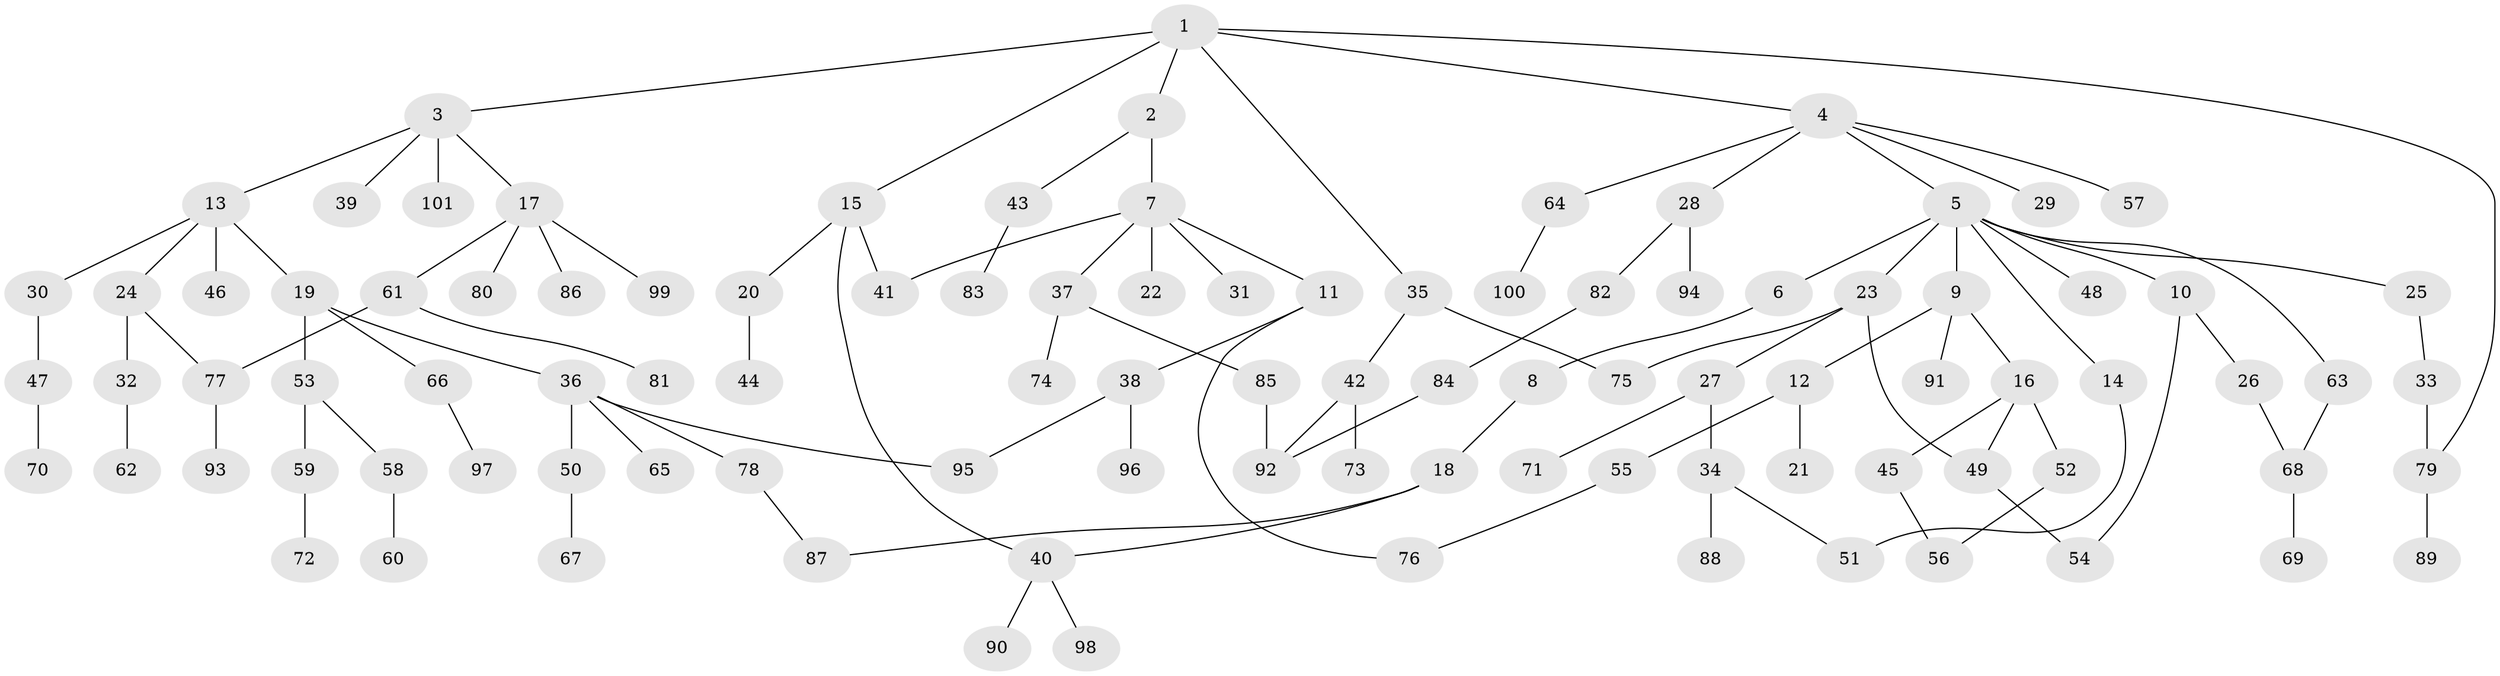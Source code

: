 // coarse degree distribution, {2: 0.26666666666666666, 1: 0.48333333333333334, 6: 0.03333333333333333, 4: 0.06666666666666667, 8: 0.016666666666666666, 7: 0.016666666666666666, 3: 0.06666666666666667, 5: 0.03333333333333333, 10: 0.016666666666666666}
// Generated by graph-tools (version 1.1) at 2025/44/03/04/25 21:44:46]
// undirected, 101 vertices, 115 edges
graph export_dot {
graph [start="1"]
  node [color=gray90,style=filled];
  1;
  2;
  3;
  4;
  5;
  6;
  7;
  8;
  9;
  10;
  11;
  12;
  13;
  14;
  15;
  16;
  17;
  18;
  19;
  20;
  21;
  22;
  23;
  24;
  25;
  26;
  27;
  28;
  29;
  30;
  31;
  32;
  33;
  34;
  35;
  36;
  37;
  38;
  39;
  40;
  41;
  42;
  43;
  44;
  45;
  46;
  47;
  48;
  49;
  50;
  51;
  52;
  53;
  54;
  55;
  56;
  57;
  58;
  59;
  60;
  61;
  62;
  63;
  64;
  65;
  66;
  67;
  68;
  69;
  70;
  71;
  72;
  73;
  74;
  75;
  76;
  77;
  78;
  79;
  80;
  81;
  82;
  83;
  84;
  85;
  86;
  87;
  88;
  89;
  90;
  91;
  92;
  93;
  94;
  95;
  96;
  97;
  98;
  99;
  100;
  101;
  1 -- 2;
  1 -- 3;
  1 -- 4;
  1 -- 15;
  1 -- 35;
  1 -- 79;
  2 -- 7;
  2 -- 43;
  3 -- 13;
  3 -- 17;
  3 -- 39;
  3 -- 101;
  4 -- 5;
  4 -- 28;
  4 -- 29;
  4 -- 57;
  4 -- 64;
  5 -- 6;
  5 -- 9;
  5 -- 10;
  5 -- 14;
  5 -- 23;
  5 -- 25;
  5 -- 48;
  5 -- 63;
  6 -- 8;
  7 -- 11;
  7 -- 22;
  7 -- 31;
  7 -- 37;
  7 -- 41;
  8 -- 18;
  9 -- 12;
  9 -- 16;
  9 -- 91;
  10 -- 26;
  10 -- 54;
  11 -- 38;
  11 -- 76;
  12 -- 21;
  12 -- 55;
  13 -- 19;
  13 -- 24;
  13 -- 30;
  13 -- 46;
  14 -- 51;
  15 -- 20;
  15 -- 41;
  15 -- 40;
  16 -- 45;
  16 -- 49;
  16 -- 52;
  17 -- 61;
  17 -- 80;
  17 -- 86;
  17 -- 99;
  18 -- 40;
  18 -- 87;
  19 -- 36;
  19 -- 53;
  19 -- 66;
  20 -- 44;
  23 -- 27;
  23 -- 49;
  23 -- 75;
  24 -- 32;
  24 -- 77;
  25 -- 33;
  26 -- 68;
  27 -- 34;
  27 -- 71;
  28 -- 82;
  28 -- 94;
  30 -- 47;
  32 -- 62;
  33 -- 79;
  34 -- 51;
  34 -- 88;
  35 -- 42;
  35 -- 75;
  36 -- 50;
  36 -- 65;
  36 -- 78;
  36 -- 95;
  37 -- 74;
  37 -- 85;
  38 -- 96;
  38 -- 95;
  40 -- 90;
  40 -- 98;
  42 -- 73;
  42 -- 92;
  43 -- 83;
  45 -- 56;
  47 -- 70;
  49 -- 54;
  50 -- 67;
  52 -- 56;
  53 -- 58;
  53 -- 59;
  55 -- 76;
  58 -- 60;
  59 -- 72;
  61 -- 81;
  61 -- 77;
  63 -- 68;
  64 -- 100;
  66 -- 97;
  68 -- 69;
  77 -- 93;
  78 -- 87;
  79 -- 89;
  82 -- 84;
  84 -- 92;
  85 -- 92;
}
